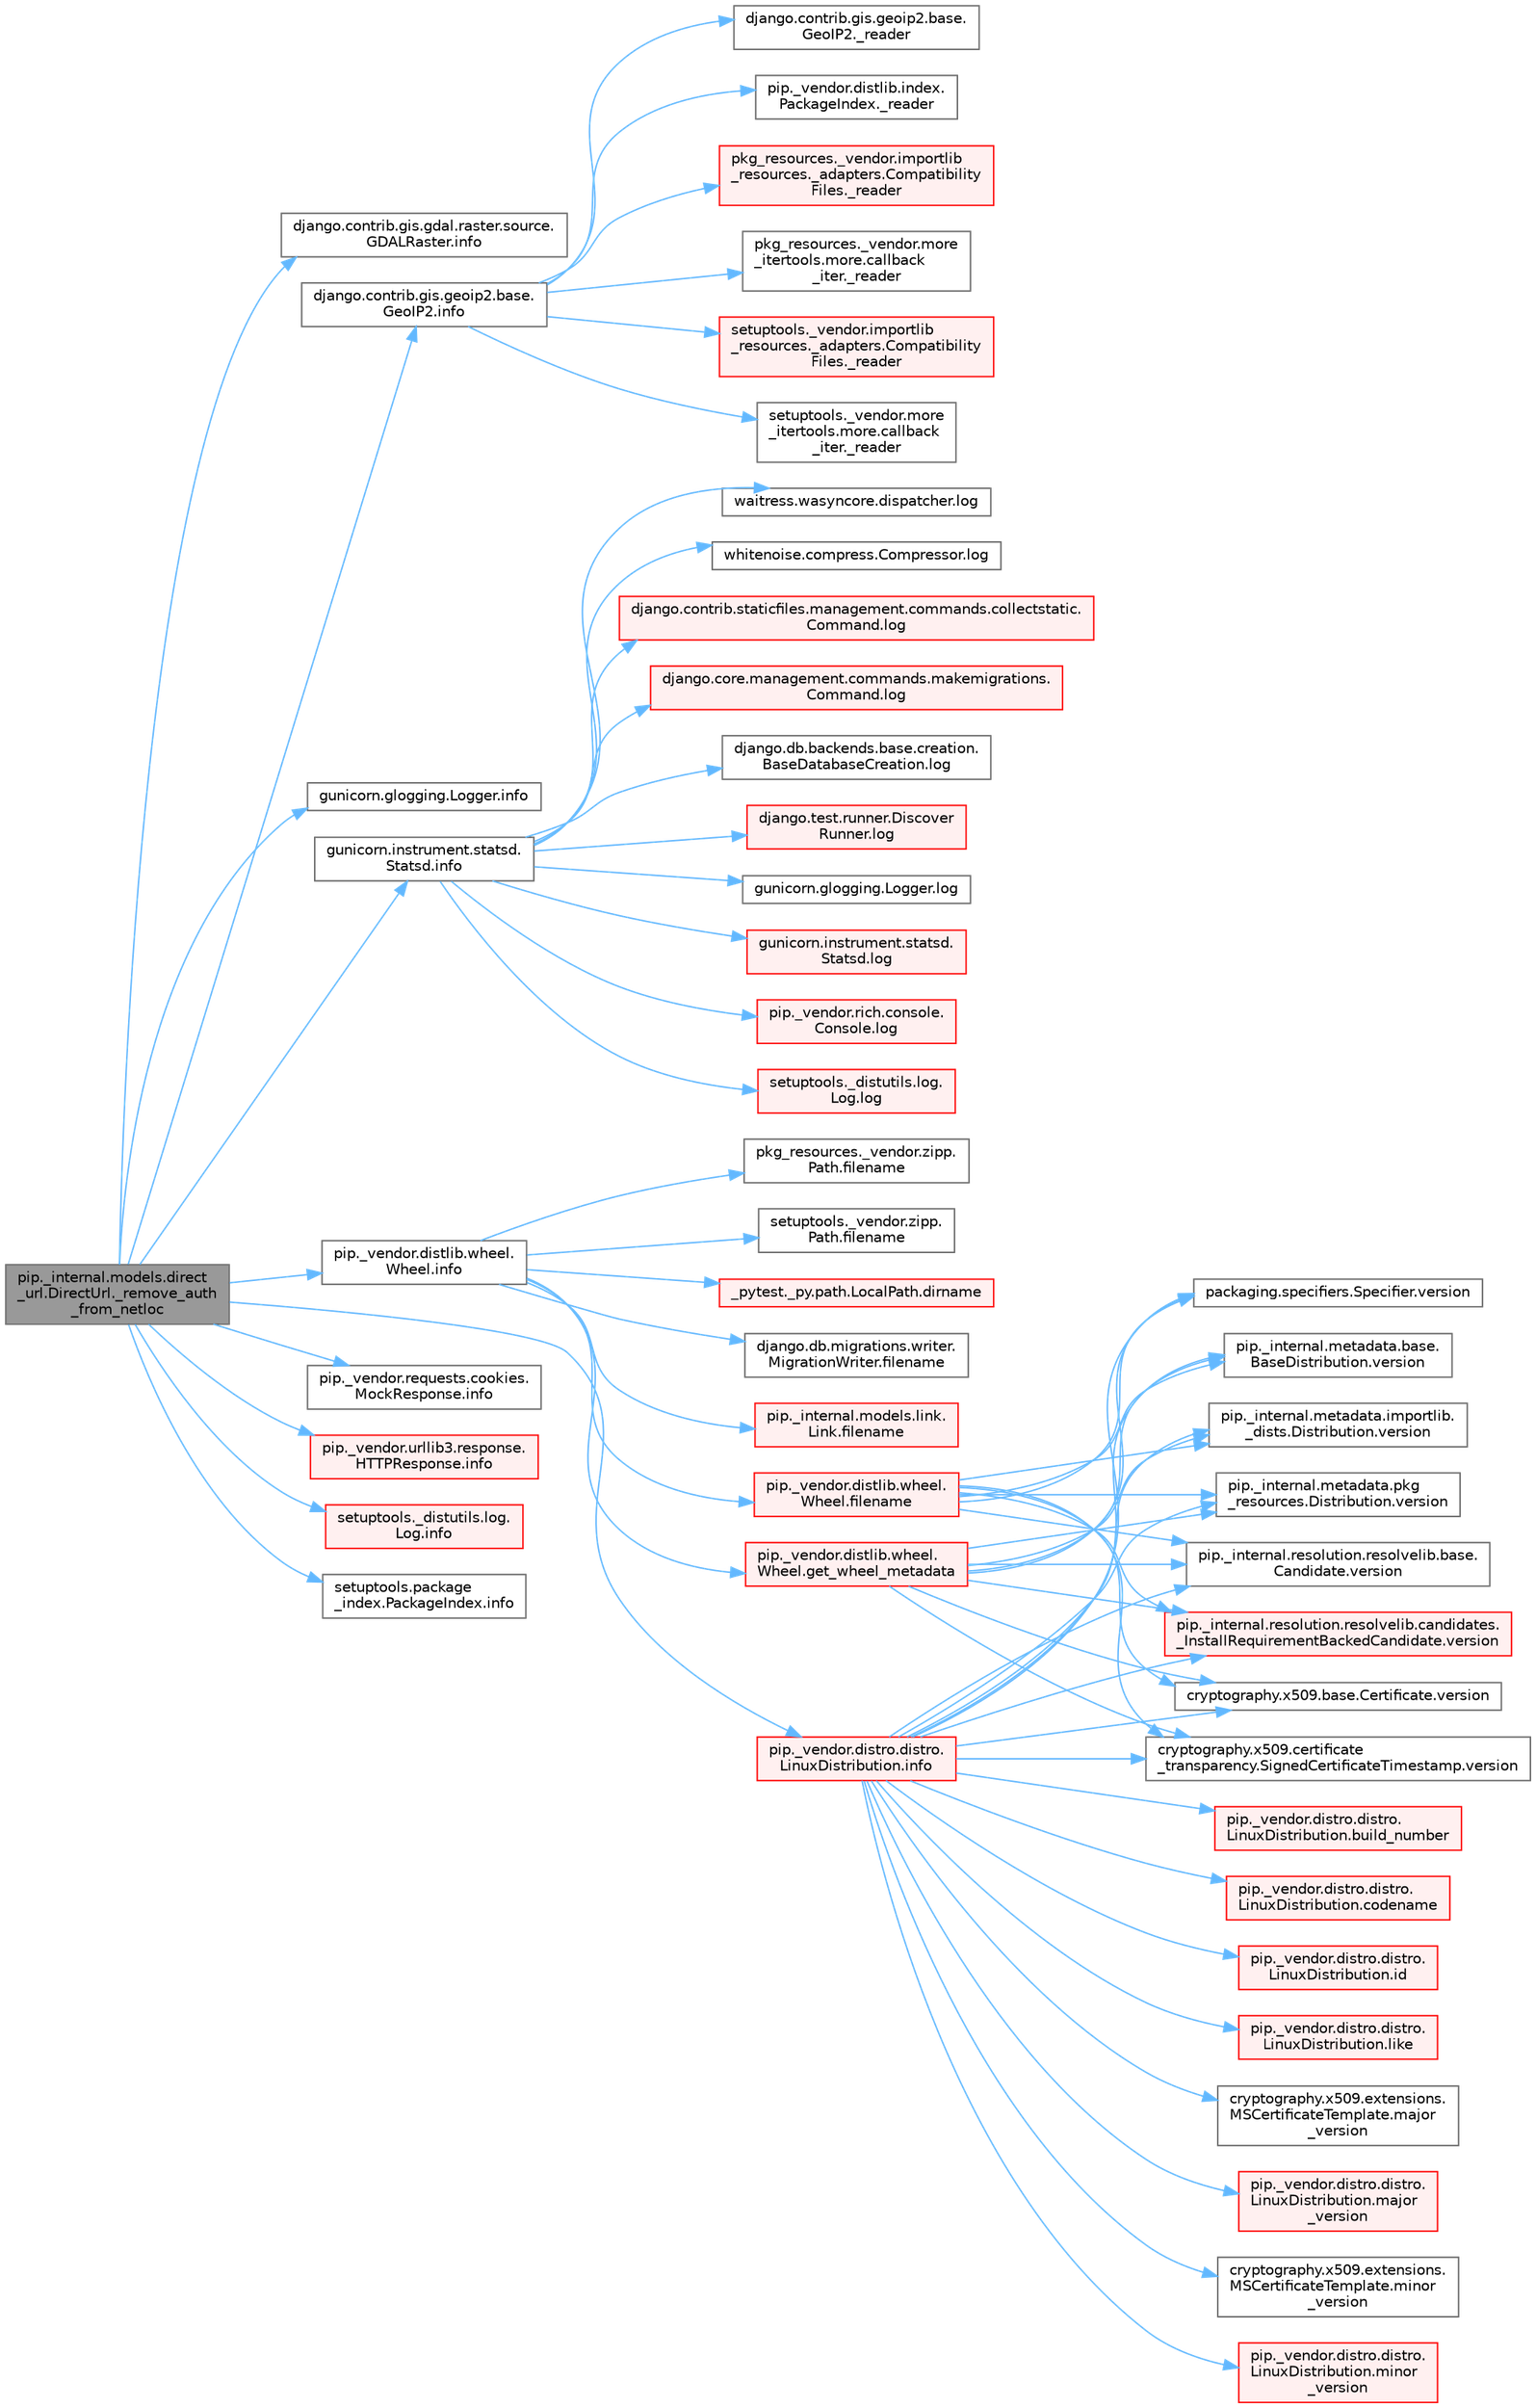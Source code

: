 digraph "pip._internal.models.direct_url.DirectUrl._remove_auth_from_netloc"
{
 // LATEX_PDF_SIZE
  bgcolor="transparent";
  edge [fontname=Helvetica,fontsize=10,labelfontname=Helvetica,labelfontsize=10];
  node [fontname=Helvetica,fontsize=10,shape=box,height=0.2,width=0.4];
  rankdir="LR";
  Node1 [id="Node000001",label="pip._internal.models.direct\l_url.DirectUrl._remove_auth\l_from_netloc",height=0.2,width=0.4,color="gray40", fillcolor="grey60", style="filled", fontcolor="black",tooltip=" "];
  Node1 -> Node2 [id="edge1_Node000001_Node000002",color="steelblue1",style="solid",tooltip=" "];
  Node2 [id="Node000002",label="django.contrib.gis.gdal.raster.source.\lGDALRaster.info",height=0.2,width=0.4,color="grey40", fillcolor="white", style="filled",URL="$classdjango_1_1contrib_1_1gis_1_1gdal_1_1raster_1_1source_1_1_g_d_a_l_raster.html#a9d874f7fbf44cff1587bbb4a5d34a88f",tooltip=" "];
  Node1 -> Node3 [id="edge2_Node000001_Node000003",color="steelblue1",style="solid",tooltip=" "];
  Node3 [id="Node000003",label="django.contrib.gis.geoip2.base.\lGeoIP2.info",height=0.2,width=0.4,color="grey40", fillcolor="white", style="filled",URL="$classdjango_1_1contrib_1_1gis_1_1geoip2_1_1base_1_1_geo_i_p2.html#aaf31f29c09e7b4a2af2a4b19b80d1337",tooltip=" "];
  Node3 -> Node4 [id="edge3_Node000003_Node000004",color="steelblue1",style="solid",tooltip=" "];
  Node4 [id="Node000004",label="django.contrib.gis.geoip2.base.\lGeoIP2._reader",height=0.2,width=0.4,color="grey40", fillcolor="white", style="filled",URL="$classdjango_1_1contrib_1_1gis_1_1geoip2_1_1base_1_1_geo_i_p2.html#a3602c469d02744ad210583e2b571c286",tooltip=" "];
  Node3 -> Node5 [id="edge4_Node000003_Node000005",color="steelblue1",style="solid",tooltip=" "];
  Node5 [id="Node000005",label="pip._vendor.distlib.index.\lPackageIndex._reader",height=0.2,width=0.4,color="grey40", fillcolor="white", style="filled",URL="$classpip_1_1__vendor_1_1distlib_1_1index_1_1_package_index.html#a101ab2cbea9c2a66818e368a1b783665",tooltip=" "];
  Node3 -> Node6 [id="edge5_Node000003_Node000006",color="steelblue1",style="solid",tooltip=" "];
  Node6 [id="Node000006",label="pkg_resources._vendor.importlib\l_resources._adapters.Compatibility\lFiles._reader",height=0.2,width=0.4,color="red", fillcolor="#FFF0F0", style="filled",URL="$classpkg__resources_1_1__vendor_1_1importlib__resources_1_1__adapters_1_1_compatibility_files.html#adb88d9d6cdd3ccde8543d5aff0e263cc",tooltip=" "];
  Node3 -> Node8 [id="edge6_Node000003_Node000008",color="steelblue1",style="solid",tooltip=" "];
  Node8 [id="Node000008",label="pkg_resources._vendor.more\l_itertools.more.callback\l_iter._reader",height=0.2,width=0.4,color="grey40", fillcolor="white", style="filled",URL="$classpkg__resources_1_1__vendor_1_1more__itertools_1_1more_1_1callback__iter.html#a39c147e211ab320778e20aebdb6506c0",tooltip=" "];
  Node3 -> Node9 [id="edge7_Node000003_Node000009",color="steelblue1",style="solid",tooltip=" "];
  Node9 [id="Node000009",label="setuptools._vendor.importlib\l_resources._adapters.Compatibility\lFiles._reader",height=0.2,width=0.4,color="red", fillcolor="#FFF0F0", style="filled",URL="$classsetuptools_1_1__vendor_1_1importlib__resources_1_1__adapters_1_1_compatibility_files.html#a2a663060da2f5497b42765bdc90bca45",tooltip=" "];
  Node3 -> Node10 [id="edge8_Node000003_Node000010",color="steelblue1",style="solid",tooltip=" "];
  Node10 [id="Node000010",label="setuptools._vendor.more\l_itertools.more.callback\l_iter._reader",height=0.2,width=0.4,color="grey40", fillcolor="white", style="filled",URL="$classsetuptools_1_1__vendor_1_1more__itertools_1_1more_1_1callback__iter.html#a05c0fdd2e4088e3a9914e4fa2e6fd050",tooltip=" "];
  Node1 -> Node11 [id="edge9_Node000001_Node000011",color="steelblue1",style="solid",tooltip=" "];
  Node11 [id="Node000011",label="gunicorn.glogging.Logger.info",height=0.2,width=0.4,color="grey40", fillcolor="white", style="filled",URL="$classgunicorn_1_1glogging_1_1_logger.html#a5c31f478f8d59ddc411c97e25cdfae65",tooltip=" "];
  Node1 -> Node12 [id="edge10_Node000001_Node000012",color="steelblue1",style="solid",tooltip=" "];
  Node12 [id="Node000012",label="gunicorn.instrument.statsd.\lStatsd.info",height=0.2,width=0.4,color="grey40", fillcolor="white", style="filled",URL="$classgunicorn_1_1instrument_1_1statsd_1_1_statsd.html#af7b8c148b12c3f59902f29c3c26d2394",tooltip=" "];
  Node12 -> Node13 [id="edge11_Node000012_Node000013",color="steelblue1",style="solid",tooltip=" "];
  Node13 [id="Node000013",label="django.contrib.staticfiles.management.commands.collectstatic.\lCommand.log",height=0.2,width=0.4,color="red", fillcolor="#FFF0F0", style="filled",URL="$classdjango_1_1contrib_1_1staticfiles_1_1management_1_1commands_1_1collectstatic_1_1_command.html#a0e93191b90ee0993e3286343d0b2de0e",tooltip=" "];
  Node12 -> Node17 [id="edge12_Node000012_Node000017",color="steelblue1",style="solid",tooltip=" "];
  Node17 [id="Node000017",label="django.core.management.commands.makemigrations.\lCommand.log",height=0.2,width=0.4,color="red", fillcolor="#FFF0F0", style="filled",URL="$classdjango_1_1core_1_1management_1_1commands_1_1makemigrations_1_1_command.html#a0409d121552878a7416460dba8274880",tooltip=" "];
  Node12 -> Node19 [id="edge13_Node000012_Node000019",color="steelblue1",style="solid",tooltip=" "];
  Node19 [id="Node000019",label="django.db.backends.base.creation.\lBaseDatabaseCreation.log",height=0.2,width=0.4,color="grey40", fillcolor="white", style="filled",URL="$classdjango_1_1db_1_1backends_1_1base_1_1creation_1_1_base_database_creation.html#ac297ec931db5ec68c271ec0d91be7183",tooltip=" "];
  Node12 -> Node20 [id="edge14_Node000012_Node000020",color="steelblue1",style="solid",tooltip=" "];
  Node20 [id="Node000020",label="django.test.runner.Discover\lRunner.log",height=0.2,width=0.4,color="red", fillcolor="#FFF0F0", style="filled",URL="$classdjango_1_1test_1_1runner_1_1_discover_runner.html#af5ad8e2895b3f0c5e0a6d7113199d641",tooltip=" "];
  Node12 -> Node21 [id="edge15_Node000012_Node000021",color="steelblue1",style="solid",tooltip=" "];
  Node21 [id="Node000021",label="gunicorn.glogging.Logger.log",height=0.2,width=0.4,color="grey40", fillcolor="white", style="filled",URL="$classgunicorn_1_1glogging_1_1_logger.html#ad6941dede526094643dd02c53c3449b0",tooltip=" "];
  Node12 -> Node22 [id="edge16_Node000012_Node000022",color="steelblue1",style="solid",tooltip=" "];
  Node22 [id="Node000022",label="gunicorn.instrument.statsd.\lStatsd.log",height=0.2,width=0.4,color="red", fillcolor="#FFF0F0", style="filled",URL="$classgunicorn_1_1instrument_1_1statsd_1_1_statsd.html#ab99145cf0b7c66dbcebcbdcbd44b4953",tooltip=" "];
  Node12 -> Node1131 [id="edge17_Node000012_Node001131",color="steelblue1",style="solid",tooltip=" "];
  Node1131 [id="Node001131",label="pip._vendor.rich.console.\lConsole.log",height=0.2,width=0.4,color="red", fillcolor="#FFF0F0", style="filled",URL="$classpip_1_1__vendor_1_1rich_1_1console_1_1_console.html#af9c77e39f9413fc2b134c60cfa23b0f1",tooltip=" "];
  Node12 -> Node1290 [id="edge18_Node000012_Node001290",color="steelblue1",style="solid",tooltip=" "];
  Node1290 [id="Node001290",label="setuptools._distutils.log.\lLog.log",height=0.2,width=0.4,color="red", fillcolor="#FFF0F0", style="filled",URL="$classsetuptools_1_1__distutils_1_1log_1_1_log.html#af651bf90098b3f6c9f3913b91f0eda70",tooltip=" "];
  Node12 -> Node1293 [id="edge19_Node000012_Node001293",color="steelblue1",style="solid",tooltip=" "];
  Node1293 [id="Node001293",label="waitress.wasyncore.dispatcher.log",height=0.2,width=0.4,color="grey40", fillcolor="white", style="filled",URL="$classwaitress_1_1wasyncore_1_1dispatcher.html#ab4786338f40a0cf9e9df45b57d4c0a63",tooltip=" "];
  Node12 -> Node1294 [id="edge20_Node000012_Node001294",color="steelblue1",style="solid",tooltip=" "];
  Node1294 [id="Node001294",label="whitenoise.compress.Compressor.log",height=0.2,width=0.4,color="grey40", fillcolor="white", style="filled",URL="$classwhitenoise_1_1compress_1_1_compressor.html#aa70a9f98a4387e4d394529c17cdbee27",tooltip=" "];
  Node1 -> Node2156 [id="edge21_Node000001_Node002156",color="steelblue1",style="solid",tooltip=" "];
  Node2156 [id="Node002156",label="pip._vendor.distlib.wheel.\lWheel.info",height=0.2,width=0.4,color="grey40", fillcolor="white", style="filled",URL="$classpip_1_1__vendor_1_1distlib_1_1wheel_1_1_wheel.html#a81ca97c6a25d0d98ac526fdf1d993b3e",tooltip=" "];
  Node2156 -> Node638 [id="edge22_Node002156_Node000638",color="steelblue1",style="solid",tooltip=" "];
  Node638 [id="Node000638",label="_pytest._py.path.LocalPath.dirname",height=0.2,width=0.4,color="red", fillcolor="#FFF0F0", style="filled",URL="$class__pytest_1_1__py_1_1path_1_1_local_path.html#aa1920ee3bb71bfb594e849010c5971ac",tooltip=" "];
  Node2156 -> Node639 [id="edge23_Node002156_Node000639",color="steelblue1",style="solid",tooltip=" "];
  Node639 [id="Node000639",label="django.db.migrations.writer.\lMigrationWriter.filename",height=0.2,width=0.4,color="grey40", fillcolor="white", style="filled",URL="$classdjango_1_1db_1_1migrations_1_1writer_1_1_migration_writer.html#ae24480c1739a3664d744483f682558f6",tooltip=" "];
  Node2156 -> Node640 [id="edge24_Node002156_Node000640",color="steelblue1",style="solid",tooltip=" "];
  Node640 [id="Node000640",label="pip._internal.models.link.\lLink.filename",height=0.2,width=0.4,color="red", fillcolor="#FFF0F0", style="filled",URL="$classpip_1_1__internal_1_1models_1_1link_1_1_link.html#a5fb02f5a5a42909c89a18745b74cf998",tooltip=" "];
  Node2156 -> Node1062 [id="edge25_Node002156_Node001062",color="steelblue1",style="solid",tooltip=" "];
  Node1062 [id="Node001062",label="pip._vendor.distlib.wheel.\lWheel.filename",height=0.2,width=0.4,color="red", fillcolor="#FFF0F0", style="filled",URL="$classpip_1_1__vendor_1_1distlib_1_1wheel_1_1_wheel.html#a396687a6caff7584126f2dec111900fd",tooltip=" "];
  Node1062 -> Node610 [id="edge26_Node001062_Node000610",color="steelblue1",style="solid",tooltip=" "];
  Node610 [id="Node000610",label="cryptography.x509.base.Certificate.version",height=0.2,width=0.4,color="grey40", fillcolor="white", style="filled",URL="$classcryptography_1_1x509_1_1base_1_1_certificate.html#a409d340d01bf8acdd9790f6321f1b283",tooltip=" "];
  Node1062 -> Node611 [id="edge27_Node001062_Node000611",color="steelblue1",style="solid",tooltip=" "];
  Node611 [id="Node000611",label="cryptography.x509.certificate\l_transparency.SignedCertificateTimestamp.version",height=0.2,width=0.4,color="grey40", fillcolor="white", style="filled",URL="$classcryptography_1_1x509_1_1certificate__transparency_1_1_signed_certificate_timestamp.html#a19434e4df91aa32c7b4654a16a672c8b",tooltip=" "];
  Node1062 -> Node612 [id="edge28_Node001062_Node000612",color="steelblue1",style="solid",tooltip=" "];
  Node612 [id="Node000612",label="packaging.specifiers.Specifier.version",height=0.2,width=0.4,color="grey40", fillcolor="white", style="filled",URL="$classpackaging_1_1specifiers_1_1_specifier.html#a362b16f4c6f1f24b6b20b59b35d4689e",tooltip=" "];
  Node1062 -> Node613 [id="edge29_Node001062_Node000613",color="steelblue1",style="solid",tooltip=" "];
  Node613 [id="Node000613",label="pip._internal.metadata.base.\lBaseDistribution.version",height=0.2,width=0.4,color="grey40", fillcolor="white", style="filled",URL="$classpip_1_1__internal_1_1metadata_1_1base_1_1_base_distribution.html#af4024115351223c1472e72e4c17da2fc",tooltip=" "];
  Node1062 -> Node614 [id="edge30_Node001062_Node000614",color="steelblue1",style="solid",tooltip=" "];
  Node614 [id="Node000614",label="pip._internal.metadata.importlib.\l_dists.Distribution.version",height=0.2,width=0.4,color="grey40", fillcolor="white", style="filled",URL="$classpip_1_1__internal_1_1metadata_1_1importlib_1_1__dists_1_1_distribution.html#abd95316132f93c875260264dd5ae2513",tooltip=" "];
  Node1062 -> Node615 [id="edge31_Node001062_Node000615",color="steelblue1",style="solid",tooltip=" "];
  Node615 [id="Node000615",label="pip._internal.metadata.pkg\l_resources.Distribution.version",height=0.2,width=0.4,color="grey40", fillcolor="white", style="filled",URL="$classpip_1_1__internal_1_1metadata_1_1pkg__resources_1_1_distribution.html#ac83e189aa08d2465284bb5d465190dde",tooltip=" "];
  Node1062 -> Node616 [id="edge32_Node001062_Node000616",color="steelblue1",style="solid",tooltip=" "];
  Node616 [id="Node000616",label="pip._internal.resolution.resolvelib.base.\lCandidate.version",height=0.2,width=0.4,color="grey40", fillcolor="white", style="filled",URL="$classpip_1_1__internal_1_1resolution_1_1resolvelib_1_1base_1_1_candidate.html#a9c16dfa9e4f9aefc73ba5e64b22a8475",tooltip=" "];
  Node1062 -> Node617 [id="edge33_Node001062_Node000617",color="steelblue1",style="solid",tooltip=" "];
  Node617 [id="Node000617",label="pip._internal.resolution.resolvelib.candidates.\l_InstallRequirementBackedCandidate.version",height=0.2,width=0.4,color="red", fillcolor="#FFF0F0", style="filled",URL="$classpip_1_1__internal_1_1resolution_1_1resolvelib_1_1candidates_1_1___install_requirement_backed_candidate.html#a4f4a974e66da6155fd19dedc8149f7a9",tooltip=" "];
  Node2156 -> Node1068 [id="edge34_Node002156_Node001068",color="steelblue1",style="solid",tooltip=" "];
  Node1068 [id="Node001068",label="pkg_resources._vendor.zipp.\lPath.filename",height=0.2,width=0.4,color="grey40", fillcolor="white", style="filled",URL="$classpkg__resources_1_1__vendor_1_1zipp_1_1_path.html#a364eea0ac8419e712d546d032dd6cd86",tooltip=" "];
  Node2156 -> Node1069 [id="edge35_Node002156_Node001069",color="steelblue1",style="solid",tooltip=" "];
  Node1069 [id="Node001069",label="setuptools._vendor.zipp.\lPath.filename",height=0.2,width=0.4,color="grey40", fillcolor="white", style="filled",URL="$classsetuptools_1_1__vendor_1_1zipp_1_1_path.html#a79fd7191e6fedef64bfc8367ffb48472",tooltip=" "];
  Node2156 -> Node2157 [id="edge36_Node002156_Node002157",color="steelblue1",style="solid",tooltip=" "];
  Node2157 [id="Node002157",label="pip._vendor.distlib.wheel.\lWheel.get_wheel_metadata",height=0.2,width=0.4,color="red", fillcolor="#FFF0F0", style="filled",URL="$classpip_1_1__vendor_1_1distlib_1_1wheel_1_1_wheel.html#a66d906d4f1bf156d6c61f9265f2d34f2",tooltip=" "];
  Node2157 -> Node610 [id="edge37_Node002157_Node000610",color="steelblue1",style="solid",tooltip=" "];
  Node2157 -> Node611 [id="edge38_Node002157_Node000611",color="steelblue1",style="solid",tooltip=" "];
  Node2157 -> Node612 [id="edge39_Node002157_Node000612",color="steelblue1",style="solid",tooltip=" "];
  Node2157 -> Node613 [id="edge40_Node002157_Node000613",color="steelblue1",style="solid",tooltip=" "];
  Node2157 -> Node614 [id="edge41_Node002157_Node000614",color="steelblue1",style="solid",tooltip=" "];
  Node2157 -> Node615 [id="edge42_Node002157_Node000615",color="steelblue1",style="solid",tooltip=" "];
  Node2157 -> Node616 [id="edge43_Node002157_Node000616",color="steelblue1",style="solid",tooltip=" "];
  Node2157 -> Node617 [id="edge44_Node002157_Node000617",color="steelblue1",style="solid",tooltip=" "];
  Node1 -> Node2158 [id="edge45_Node000001_Node002158",color="steelblue1",style="solid",tooltip=" "];
  Node2158 [id="Node002158",label="pip._vendor.distro.distro.\lLinuxDistribution.info",height=0.2,width=0.4,color="red", fillcolor="#FFF0F0", style="filled",URL="$classpip_1_1__vendor_1_1distro_1_1distro_1_1_linux_distribution.html#a006af842ff29a5797a718d5b6f853c95",tooltip=" "];
  Node2158 -> Node2159 [id="edge46_Node002158_Node002159",color="steelblue1",style="solid",tooltip=" "];
  Node2159 [id="Node002159",label="pip._vendor.distro.distro.\lLinuxDistribution.build_number",height=0.2,width=0.4,color="red", fillcolor="#FFF0F0", style="filled",URL="$classpip_1_1__vendor_1_1distro_1_1distro_1_1_linux_distribution.html#a8f6fbc8591642ac663eea6ad9fd14242",tooltip=" "];
  Node2158 -> Node2161 [id="edge47_Node002158_Node002161",color="steelblue1",style="solid",tooltip=" "];
  Node2161 [id="Node002161",label="pip._vendor.distro.distro.\lLinuxDistribution.codename",height=0.2,width=0.4,color="red", fillcolor="#FFF0F0", style="filled",URL="$classpip_1_1__vendor_1_1distro_1_1distro_1_1_linux_distribution.html#a0358d9d8b02ce55672f3571d2cb6cdc7",tooltip=" "];
  Node2158 -> Node622 [id="edge48_Node002158_Node000622",color="steelblue1",style="solid",tooltip=" "];
  Node622 [id="Node000622",label="pip._vendor.distro.distro.\lLinuxDistribution.id",height=0.2,width=0.4,color="red", fillcolor="#FFF0F0", style="filled",URL="$classpip_1_1__vendor_1_1distro_1_1distro_1_1_linux_distribution.html#aec57d97b3bd82778371db7afa1d5b877",tooltip=" "];
  Node2158 -> Node623 [id="edge49_Node002158_Node000623",color="steelblue1",style="solid",tooltip=" "];
  Node623 [id="Node000623",label="pip._vendor.distro.distro.\lLinuxDistribution.like",height=0.2,width=0.4,color="red", fillcolor="#FFF0F0", style="filled",URL="$classpip_1_1__vendor_1_1distro_1_1distro_1_1_linux_distribution.html#af76abe2ec871ec06a5c2c4a311be86f4",tooltip=" "];
  Node2158 -> Node2162 [id="edge50_Node002158_Node002162",color="steelblue1",style="solid",tooltip=" "];
  Node2162 [id="Node002162",label="cryptography.x509.extensions.\lMSCertificateTemplate.major\l_version",height=0.2,width=0.4,color="grey40", fillcolor="white", style="filled",URL="$classcryptography_1_1x509_1_1extensions_1_1_m_s_certificate_template.html#aa21276f824ac7ad15eb6da9c418286be",tooltip=" "];
  Node2158 -> Node2163 [id="edge51_Node002158_Node002163",color="steelblue1",style="solid",tooltip=" "];
  Node2163 [id="Node002163",label="pip._vendor.distro.distro.\lLinuxDistribution.major\l_version",height=0.2,width=0.4,color="red", fillcolor="#FFF0F0", style="filled",URL="$classpip_1_1__vendor_1_1distro_1_1distro_1_1_linux_distribution.html#a5cdaffad25af14c8b803fd66b4433b54",tooltip=" "];
  Node2158 -> Node2164 [id="edge52_Node002158_Node002164",color="steelblue1",style="solid",tooltip=" "];
  Node2164 [id="Node002164",label="cryptography.x509.extensions.\lMSCertificateTemplate.minor\l_version",height=0.2,width=0.4,color="grey40", fillcolor="white", style="filled",URL="$classcryptography_1_1x509_1_1extensions_1_1_m_s_certificate_template.html#a50983e6e5e9312a366962f75e68f6e38",tooltip=" "];
  Node2158 -> Node2165 [id="edge53_Node002158_Node002165",color="steelblue1",style="solid",tooltip=" "];
  Node2165 [id="Node002165",label="pip._vendor.distro.distro.\lLinuxDistribution.minor\l_version",height=0.2,width=0.4,color="red", fillcolor="#FFF0F0", style="filled",URL="$classpip_1_1__vendor_1_1distro_1_1distro_1_1_linux_distribution.html#a2cc63143508996fabe72c91e3dbfee71",tooltip=" "];
  Node2158 -> Node610 [id="edge54_Node002158_Node000610",color="steelblue1",style="solid",tooltip=" "];
  Node2158 -> Node611 [id="edge55_Node002158_Node000611",color="steelblue1",style="solid",tooltip=" "];
  Node2158 -> Node612 [id="edge56_Node002158_Node000612",color="steelblue1",style="solid",tooltip=" "];
  Node2158 -> Node613 [id="edge57_Node002158_Node000613",color="steelblue1",style="solid",tooltip=" "];
  Node2158 -> Node614 [id="edge58_Node002158_Node000614",color="steelblue1",style="solid",tooltip=" "];
  Node2158 -> Node615 [id="edge59_Node002158_Node000615",color="steelblue1",style="solid",tooltip=" "];
  Node2158 -> Node616 [id="edge60_Node002158_Node000616",color="steelblue1",style="solid",tooltip=" "];
  Node2158 -> Node617 [id="edge61_Node002158_Node000617",color="steelblue1",style="solid",tooltip=" "];
  Node1 -> Node2166 [id="edge62_Node000001_Node002166",color="steelblue1",style="solid",tooltip=" "];
  Node2166 [id="Node002166",label="pip._vendor.requests.cookies.\lMockResponse.info",height=0.2,width=0.4,color="grey40", fillcolor="white", style="filled",URL="$classpip_1_1__vendor_1_1requests_1_1cookies_1_1_mock_response.html#a00cf962b6ef9dc95a50bf24ecdcdacf8",tooltip=" "];
  Node1 -> Node2167 [id="edge63_Node000001_Node002167",color="steelblue1",style="solid",tooltip=" "];
  Node2167 [id="Node002167",label="pip._vendor.urllib3.response.\lHTTPResponse.info",height=0.2,width=0.4,color="red", fillcolor="#FFF0F0", style="filled",URL="$classpip_1_1__vendor_1_1urllib3_1_1response_1_1_h_t_t_p_response.html#aac9976c1f5389a740c506c9bd401bd30",tooltip=" "];
  Node1 -> Node2168 [id="edge64_Node000001_Node002168",color="steelblue1",style="solid",tooltip=" "];
  Node2168 [id="Node002168",label="setuptools._distutils.log.\lLog.info",height=0.2,width=0.4,color="red", fillcolor="#FFF0F0", style="filled",URL="$classsetuptools_1_1__distutils_1_1log_1_1_log.html#a9d1cc75761d9757b0a6b6dbf158224e0",tooltip=" "];
  Node1 -> Node2169 [id="edge65_Node000001_Node002169",color="steelblue1",style="solid",tooltip=" "];
  Node2169 [id="Node002169",label="setuptools.package\l_index.PackageIndex.info",height=0.2,width=0.4,color="grey40", fillcolor="white", style="filled",URL="$classsetuptools_1_1package__index_1_1_package_index.html#afbf6e59a651da8cce42391563f579a4b",tooltip=" "];
}
